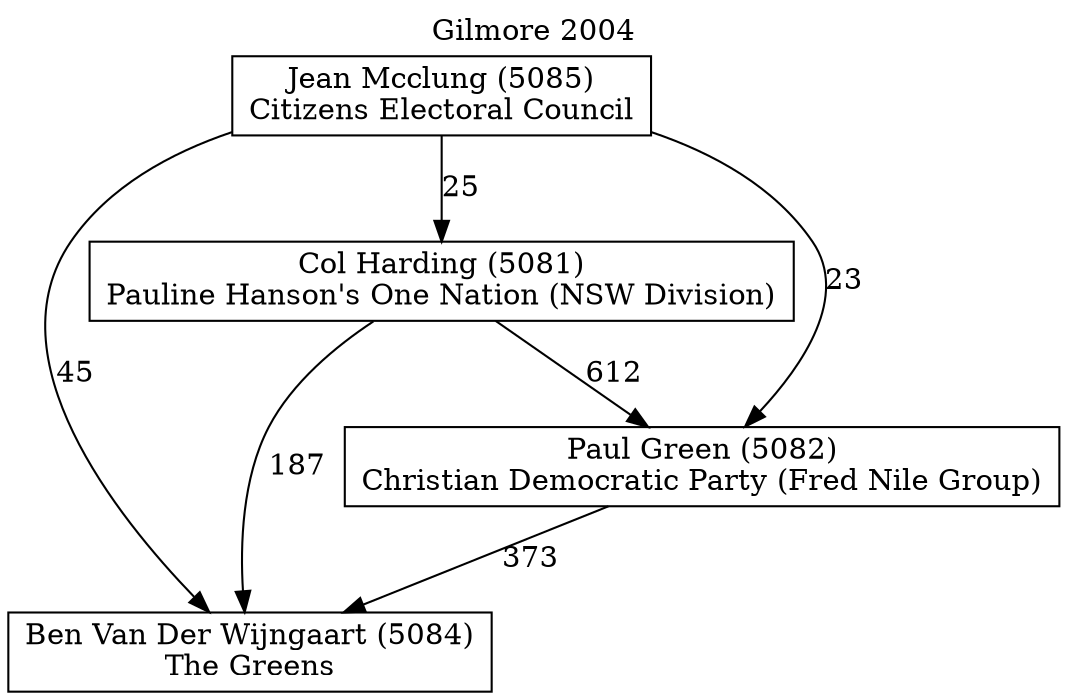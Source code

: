 // House preference flow
digraph "Ben Van Der Wijngaart (5084)_Gilmore_2004" {
	graph [label="Gilmore 2004" labelloc=t mclimit=10]
	node [shape=box]
	"Ben Van Der Wijngaart (5084)" [label="Ben Van Der Wijngaart (5084)
The Greens"]
	"Col Harding (5081)" [label="Col Harding (5081)
Pauline Hanson's One Nation (NSW Division)"]
	"Jean Mcclung (5085)" [label="Jean Mcclung (5085)
Citizens Electoral Council"]
	"Paul Green (5082)" [label="Paul Green (5082)
Christian Democratic Party (Fred Nile Group)"]
	"Col Harding (5081)" -> "Ben Van Der Wijngaart (5084)" [label=187]
	"Col Harding (5081)" -> "Paul Green (5082)" [label=612]
	"Jean Mcclung (5085)" -> "Ben Van Der Wijngaart (5084)" [label=45]
	"Jean Mcclung (5085)" -> "Col Harding (5081)" [label=25]
	"Jean Mcclung (5085)" -> "Paul Green (5082)" [label=23]
	"Paul Green (5082)" -> "Ben Van Der Wijngaart (5084)" [label=373]
}
